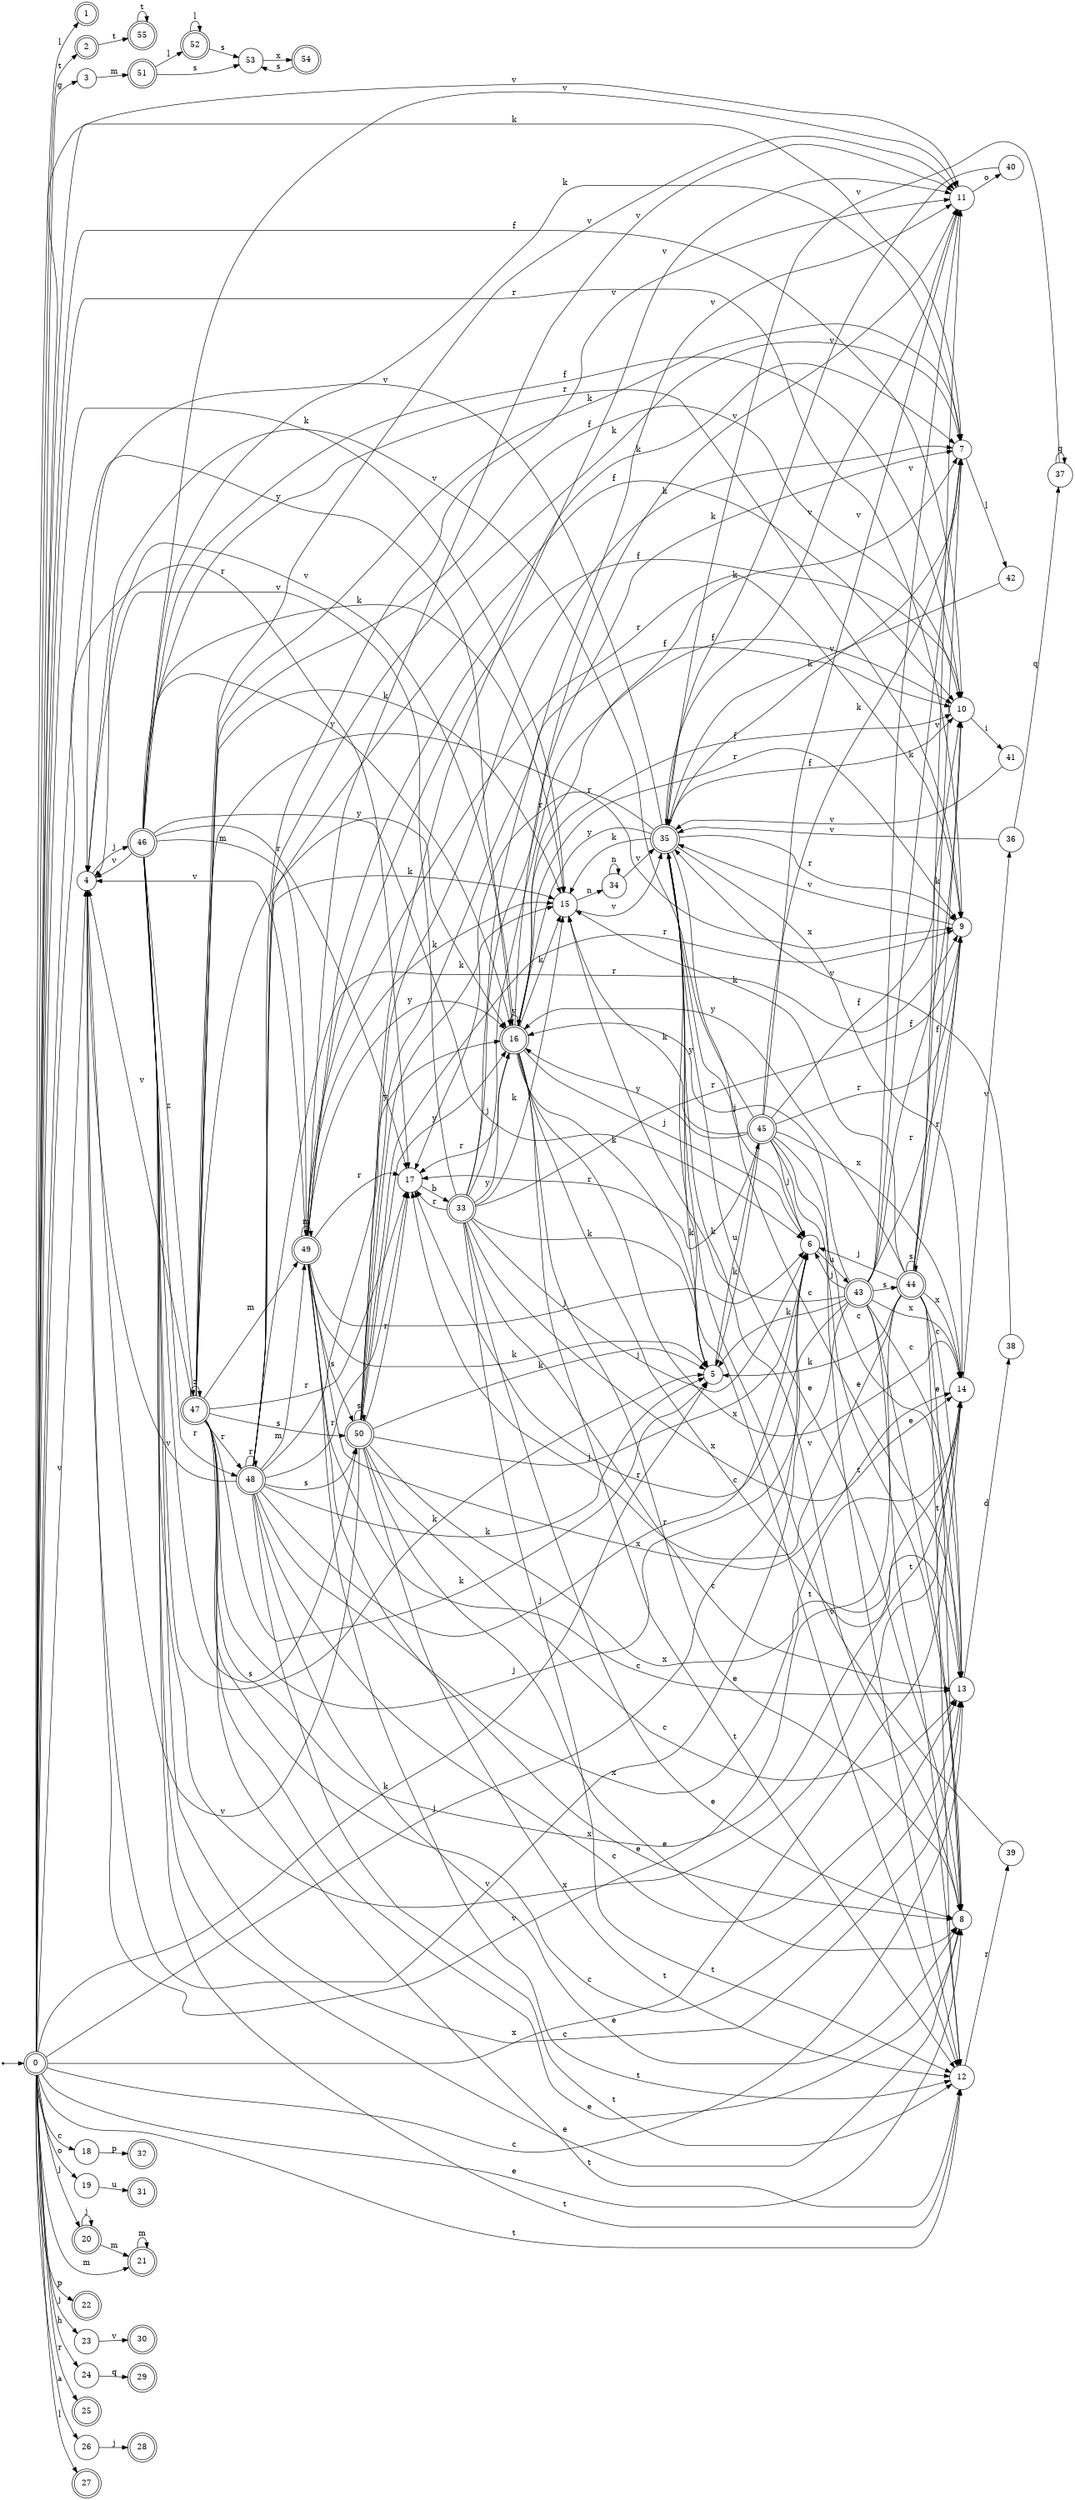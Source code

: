 digraph finite_state_machine {
rankdir=LR;
size="20,20";
node [shape = point]; "dummy0"
node [shape = doublecircle]; "0";"dummy0" -> "0";
node [shape = doublecircle]; "1";node [shape = doublecircle]; "2";node [shape = circle]; "3";
node [shape = circle]; "4";
node [shape = circle]; "5";
node [shape = circle]; "6";
node [shape = circle]; "7";
node [shape = circle]; "8";
node [shape = circle]; "9";
node [shape = circle]; "10";
node [shape = circle]; "11";
node [shape = circle]; "12";
node [shape = circle]; "13";
node [shape = circle]; "14";
node [shape = circle]; "15";
node [shape = doublecircle]; "16";node [shape = circle]; "17";
node [shape = circle]; "18";
node [shape = circle]; "19";
node [shape = doublecircle]; "20";node [shape = doublecircle]; "21";node [shape = doublecircle]; "22";node [shape = circle]; "23";
node [shape = circle]; "24";
node [shape = doublecircle]; "25";node [shape = circle]; "26";
node [shape = doublecircle]; "27";node [shape = doublecircle]; "28";node [shape = doublecircle]; "29";node [shape = doublecircle]; "30";node [shape = doublecircle]; "31";node [shape = doublecircle]; "32";node [shape = doublecircle]; "33";node [shape = circle]; "34";
node [shape = doublecircle]; "35";node [shape = circle]; "36";
node [shape = circle]; "37";
node [shape = circle]; "38";
node [shape = circle]; "39";
node [shape = circle]; "40";
node [shape = circle]; "41";
node [shape = circle]; "42";
node [shape = doublecircle]; "43";node [shape = doublecircle]; "44";node [shape = doublecircle]; "45";node [shape = doublecircle]; "46";node [shape = doublecircle]; "47";node [shape = doublecircle]; "48";node [shape = doublecircle]; "49";node [shape = doublecircle]; "50";node [shape = doublecircle]; "51";node [shape = doublecircle]; "52";node [shape = circle]; "53";
node [shape = doublecircle]; "54";node [shape = doublecircle]; "55";"0" -> "1" [label = "l"];
 "0" -> "27" [label = "l"];
 "0" -> "2" [label = "t"];
 "0" -> "12" [label = "t"];
 "0" -> "3" [label = "g"];
 "0" -> "11" [label = "v"];
 "0" -> "4" [label = "v"];
 "0" -> "15" [label = "k"];
 "0" -> "5" [label = "k"];
 "0" -> "7" [label = "k"];
 "0" -> "20" [label = "j"];
 "0" -> "6" [label = "j"];
 "0" -> "23" [label = "j"];
 "0" -> "8" [label = "e"];
 "0" -> "9" [label = "r"];
 "0" -> "17" [label = "r"];
 "0" -> "25" [label = "r"];
 "0" -> "10" [label = "f"];
 "0" -> "18" [label = "c"];
 "0" -> "13" [label = "c"];
 "0" -> "14" [label = "x"];
 "0" -> "16" [label = "y"];
 "0" -> "19" [label = "o"];
 "0" -> "21" [label = "m"];
 "0" -> "22" [label = "p"];
 "0" -> "24" [label = "h"];
 "0" -> "26" [label = "a"];
 "26" -> "28" [label = "j"];
 "24" -> "29" [label = "q"];
 "23" -> "30" [label = "v"];
 "21" -> "21" [label = "m"];
 "20" -> "20" [label = "j"];
 "20" -> "21" [label = "m"];
 "19" -> "31" [label = "u"];
 "18" -> "32" [label = "p"];
 "17" -> "33" [label = "b"];
 "33" -> "17" [label = "r"];
 "33" -> "9" [label = "r"];
 "33" -> "11" [label = "v"];
 "33" -> "4" [label = "v"];
 "33" -> "15" [label = "k"];
 "33" -> "5" [label = "k"];
 "33" -> "7" [label = "k"];
 "33" -> "6" [label = "j"];
 "33" -> "8" [label = "e"];
 "33" -> "10" [label = "f"];
 "33" -> "12" [label = "t"];
 "33" -> "13" [label = "c"];
 "33" -> "14" [label = "x"];
 "33" -> "16" [label = "y"];
 "16" -> "16" [label = "y"];
 "16" -> "11" [label = "v"];
 "16" -> "4" [label = "v"];
 "16" -> "15" [label = "k"];
 "16" -> "5" [label = "k"];
 "16" -> "7" [label = "k"];
 "16" -> "6" [label = "j"];
 "16" -> "8" [label = "e"];
 "16" -> "9" [label = "r"];
 "16" -> "17" [label = "r"];
 "16" -> "10" [label = "f"];
 "16" -> "12" [label = "t"];
 "16" -> "13" [label = "c"];
 "16" -> "14" [label = "x"];
 "15" -> "34" [label = "n"];
 "15" -> "35" [label = "v"];
 "35" -> "15" [label = "k"];
 "35" -> "5" [label = "k"];
 "35" -> "7" [label = "k"];
 "35" -> "8" [label = "e"];
 "35" -> "9" [label = "r"];
 "35" -> "17" [label = "r"];
 "35" -> "10" [label = "f"];
 "35" -> "11" [label = "v"];
 "35" -> "4" [label = "v"];
 "35" -> "12" [label = "t"];
 "35" -> "13" [label = "c"];
 "35" -> "14" [label = "x"];
 "35" -> "6" [label = "j"];
 "35" -> "16" [label = "y"];
 "34" -> "34" [label = "n"];
 "34" -> "35" [label = "v"];
 "14" -> "36" [label = "v"];
 "36" -> "37" [label = "q"];
 "36" -> "35" [label = "v"];
 "37" -> "37" [label = "q"];
 "37" -> "35" [label = "v"];
 "13" -> "38" [label = "d"];
 "38" -> "35" [label = "v"];
 "12" -> "39" [label = "r"];
 "39" -> "35" [label = "v"];
 "11" -> "40" [label = "o"];
 "40" -> "35" [label = "v"];
 "10" -> "41" [label = "i"];
 "41" -> "35" [label = "v"];
 "9" -> "35" [label = "v"];
 "8" -> "35" [label = "v"];
 "7" -> "42" [label = "l"];
 "42" -> "35" [label = "v"];
 "6" -> "43" [label = "u"];
 "43" -> "6" [label = "j"];
 "43" -> "44" [label = "s"];
 "43" -> "11" [label = "v"];
 "43" -> "4" [label = "v"];
 "43" -> "15" [label = "k"];
 "43" -> "5" [label = "k"];
 "43" -> "7" [label = "k"];
 "43" -> "8" [label = "e"];
 "43" -> "9" [label = "r"];
 "43" -> "17" [label = "r"];
 "43" -> "10" [label = "f"];
 "43" -> "12" [label = "t"];
 "43" -> "13" [label = "c"];
 "43" -> "14" [label = "x"];
 "43" -> "16" [label = "y"];
 "44" -> "44" [label = "s"];
 "44" -> "6" [label = "j"];
 "44" -> "11" [label = "v"];
 "44" -> "4" [label = "v"];
 "44" -> "15" [label = "k"];
 "44" -> "5" [label = "k"];
 "44" -> "7" [label = "k"];
 "44" -> "8" [label = "e"];
 "44" -> "9" [label = "r"];
 "44" -> "17" [label = "r"];
 "44" -> "10" [label = "f"];
 "44" -> "12" [label = "t"];
 "44" -> "13" [label = "c"];
 "44" -> "14" [label = "x"];
 "44" -> "16" [label = "y"];
 "5" -> "45" [label = "u"];
 "45" -> "15" [label = "k"];
 "45" -> "5" [label = "k"];
 "45" -> "7" [label = "k"];
 "45" -> "11" [label = "v"];
 "45" -> "4" [label = "v"];
 "45" -> "6" [label = "j"];
 "45" -> "8" [label = "e"];
 "45" -> "9" [label = "r"];
 "45" -> "17" [label = "r"];
 "45" -> "10" [label = "f"];
 "45" -> "12" [label = "t"];
 "45" -> "13" [label = "c"];
 "45" -> "14" [label = "x"];
 "45" -> "16" [label = "y"];
 "4" -> "46" [label = "j"];
 "46" -> "11" [label = "v"];
 "46" -> "4" [label = "v"];
 "46" -> "47" [label = "z"];
 "46" -> "48" [label = "r"];
 "46" -> "9" [label = "r"];
 "46" -> "17" [label = "r"];
 "46" -> "49" [label = "m"];
 "46" -> "50" [label = "s"];
 "46" -> "15" [label = "k"];
 "46" -> "5" [label = "k"];
 "46" -> "7" [label = "k"];
 "46" -> "6" [label = "j"];
 "46" -> "8" [label = "e"];
 "46" -> "10" [label = "f"];
 "46" -> "12" [label = "t"];
 "46" -> "13" [label = "c"];
 "46" -> "14" [label = "x"];
 "46" -> "16" [label = "y"];
 "50" -> "50" [label = "s"];
 "50" -> "11" [label = "v"];
 "50" -> "4" [label = "v"];
 "50" -> "15" [label = "k"];
 "50" -> "5" [label = "k"];
 "50" -> "7" [label = "k"];
 "50" -> "6" [label = "j"];
 "50" -> "8" [label = "e"];
 "50" -> "9" [label = "r"];
 "50" -> "17" [label = "r"];
 "50" -> "10" [label = "f"];
 "50" -> "12" [label = "t"];
 "50" -> "13" [label = "c"];
 "50" -> "14" [label = "x"];
 "50" -> "16" [label = "y"];
 "49" -> "49" [label = "m"];
 "49" -> "11" [label = "v"];
 "49" -> "4" [label = "v"];
 "49" -> "50" [label = "s"];
 "49" -> "15" [label = "k"];
 "49" -> "5" [label = "k"];
 "49" -> "7" [label = "k"];
 "49" -> "6" [label = "j"];
 "49" -> "8" [label = "e"];
 "49" -> "9" [label = "r"];
 "49" -> "17" [label = "r"];
 "49" -> "10" [label = "f"];
 "49" -> "12" [label = "t"];
 "49" -> "13" [label = "c"];
 "49" -> "14" [label = "x"];
 "49" -> "16" [label = "y"];
 "48" -> "48" [label = "r"];
 "48" -> "9" [label = "r"];
 "48" -> "17" [label = "r"];
 "48" -> "11" [label = "v"];
 "48" -> "4" [label = "v"];
 "48" -> "49" [label = "m"];
 "48" -> "50" [label = "s"];
 "48" -> "15" [label = "k"];
 "48" -> "5" [label = "k"];
 "48" -> "7" [label = "k"];
 "48" -> "6" [label = "j"];
 "48" -> "8" [label = "e"];
 "48" -> "10" [label = "f"];
 "48" -> "12" [label = "t"];
 "48" -> "13" [label = "c"];
 "48" -> "14" [label = "x"];
 "48" -> "16" [label = "y"];
 "47" -> "47" [label = "z"];
 "47" -> "11" [label = "v"];
 "47" -> "4" [label = "v"];
 "47" -> "48" [label = "r"];
 "47" -> "9" [label = "r"];
 "47" -> "17" [label = "r"];
 "47" -> "49" [label = "m"];
 "47" -> "50" [label = "s"];
 "47" -> "15" [label = "k"];
 "47" -> "5" [label = "k"];
 "47" -> "7" [label = "k"];
 "47" -> "6" [label = "j"];
 "47" -> "8" [label = "e"];
 "47" -> "10" [label = "f"];
 "47" -> "12" [label = "t"];
 "47" -> "13" [label = "c"];
 "47" -> "14" [label = "x"];
 "47" -> "16" [label = "y"];
 "3" -> "51" [label = "m"];
 "51" -> "52" [label = "l"];
 "51" -> "53" [label = "s"];
 "53" -> "54" [label = "x"];
 "54" -> "53" [label = "s"];
 "52" -> "52" [label = "l"];
 "52" -> "53" [label = "s"];
 "2" -> "55" [label = "t"];
 "55" -> "55" [label = "t"];
 }
